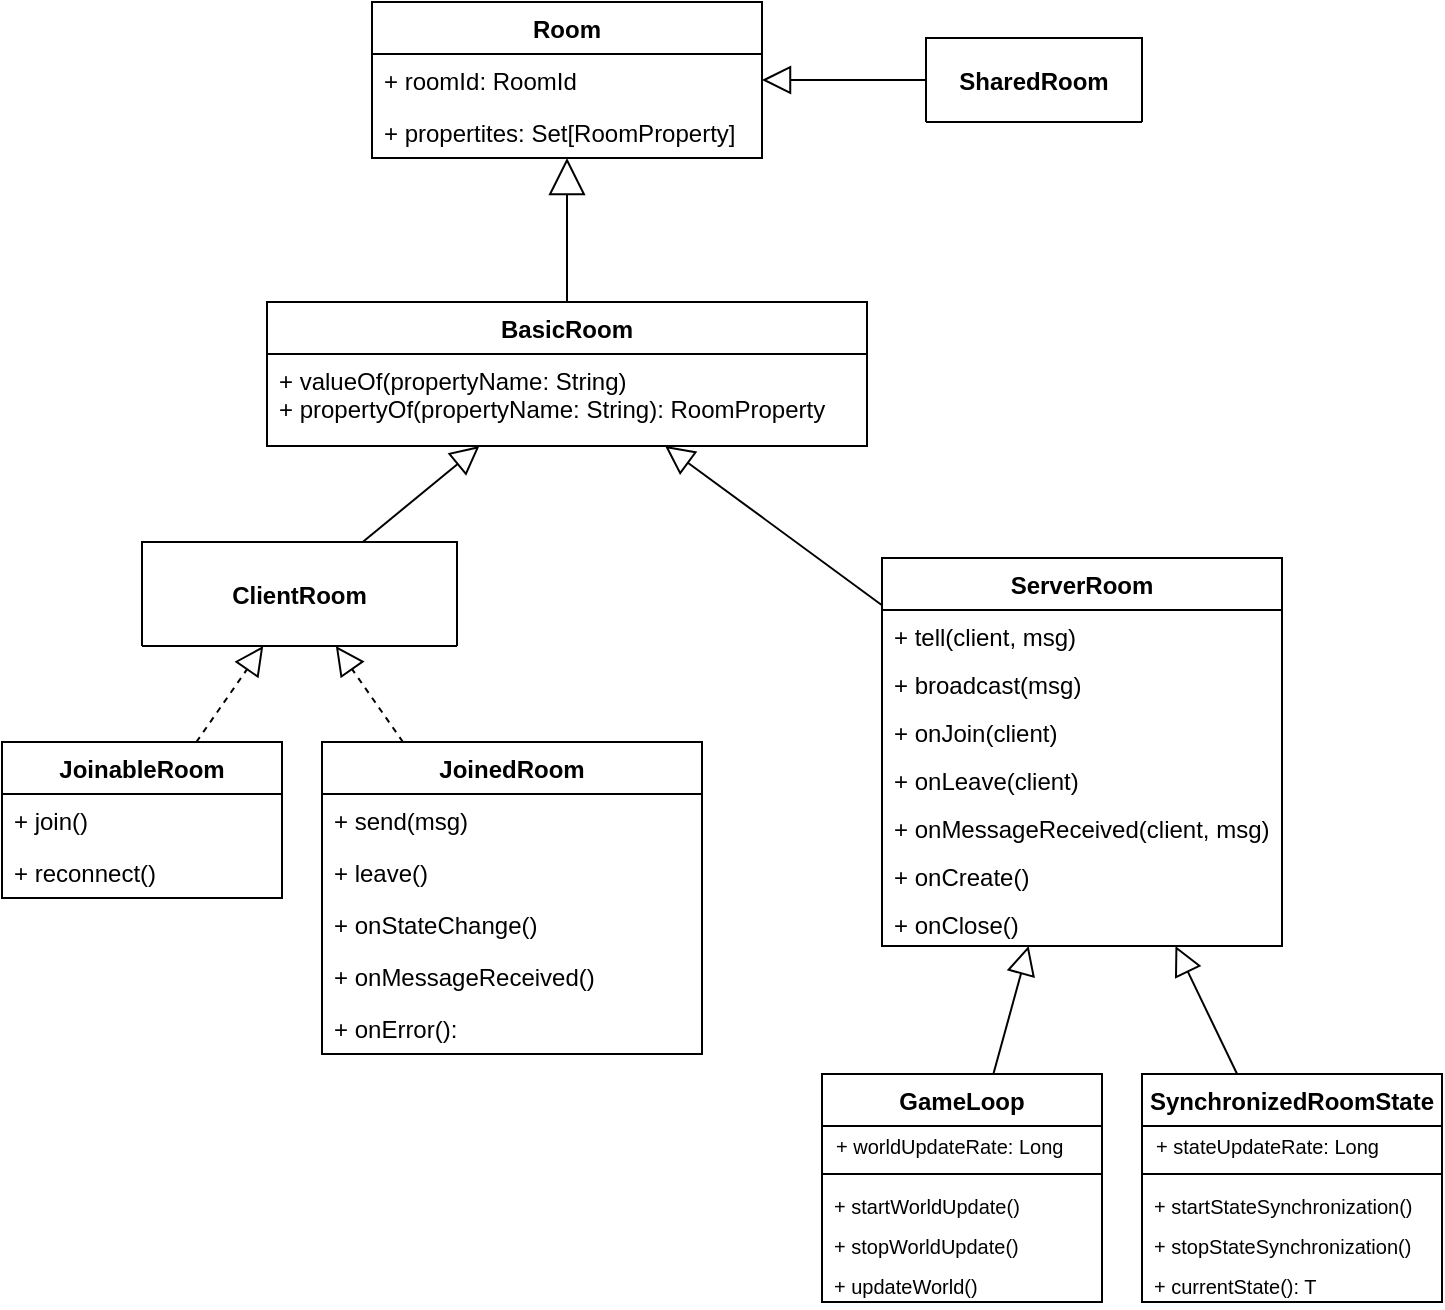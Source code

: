 <mxfile version="13.0.5" type="device" pages="4"><diagram id="ANvYU7w54oOPpQcC6ar3" name="detailed"><mxGraphModel dx="868" dy="482" grid="1" gridSize="10" guides="1" tooltips="1" connect="1" arrows="1" fold="1" page="1" pageScale="1" pageWidth="827" pageHeight="1169" math="0" shadow="0"><root><mxCell id="0"/><mxCell id="1" parent="0"/><mxCell id="Jf699cSOZhtAb6FgL5ux-11" value="" style="endArrow=block;endSize=16;endFill=0;html=1;entryX=0.5;entryY=1;entryDx=0;entryDy=0;" parent="1" source="Jf699cSOZhtAb6FgL5ux-7" target="Jf699cSOZhtAb6FgL5ux-2" edge="1"><mxGeometry width="160" relative="1" as="geometry"><mxPoint x="120" y="130" as="sourcePoint"/><mxPoint x="280" y="130" as="targetPoint"/></mxGeometry></mxCell><mxCell id="tL595lsRaXTVZxqntEhU-9" value="" style="endArrow=block;dashed=1;endFill=0;endSize=12;html=1;" parent="1" source="q564kaZNd2fOxG2c7eRx-20" target="q564kaZNd2fOxG2c7eRx-17" edge="1"><mxGeometry width="160" relative="1" as="geometry"><mxPoint x="140" y="330" as="sourcePoint"/><mxPoint x="246.012" y="352" as="targetPoint"/></mxGeometry></mxCell><mxCell id="Jf699cSOZhtAb6FgL5ux-2" value="Room" style="swimlane;fontStyle=1;align=center;verticalAlign=top;childLayout=stackLayout;horizontal=1;startSize=26;horizontalStack=0;resizeParent=1;resizeParentMax=0;resizeLast=0;collapsible=1;marginBottom=0;" parent="1" vertex="1"><mxGeometry x="305" y="20" width="195" height="78" as="geometry"/></mxCell><mxCell id="Jf699cSOZhtAb6FgL5ux-3" value="+ roomId: RoomId" style="text;strokeColor=none;fillColor=none;align=left;verticalAlign=top;spacingLeft=4;spacingRight=4;overflow=hidden;rotatable=0;points=[[0,0.5],[1,0.5]];portConstraint=eastwest;" parent="Jf699cSOZhtAb6FgL5ux-2" vertex="1"><mxGeometry y="26" width="195" height="26" as="geometry"/></mxCell><mxCell id="q564kaZNd2fOxG2c7eRx-1" value="+ propertites: Set[RoomProperty]" style="text;strokeColor=none;fillColor=none;align=left;verticalAlign=top;spacingLeft=4;spacingRight=4;overflow=hidden;rotatable=0;points=[[0,0.5],[1,0.5]];portConstraint=eastwest;" parent="Jf699cSOZhtAb6FgL5ux-2" vertex="1"><mxGeometry y="52" width="195" height="26" as="geometry"/></mxCell><mxCell id="q564kaZNd2fOxG2c7eRx-27" style="edgeStyle=none;rounded=0;orthogonalLoop=1;jettySize=auto;html=1;startSize=8;endArrow=block;endFill=0;endSize=12;dashed=1;" parent="1" source="q564kaZNd2fOxG2c7eRx-23" target="q564kaZNd2fOxG2c7eRx-17" edge="1"><mxGeometry relative="1" as="geometry"/></mxCell><mxCell id="q564kaZNd2fOxG2c7eRx-62" style="edgeStyle=none;rounded=0;orthogonalLoop=1;jettySize=auto;html=1;startSize=8;endArrow=block;endFill=0;endSize=12;fontSize=12;" parent="1" source="q564kaZNd2fOxG2c7eRx-17" target="Jf699cSOZhtAb6FgL5ux-7" edge="1"><mxGeometry relative="1" as="geometry"/></mxCell><mxCell id="q564kaZNd2fOxG2c7eRx-59" style="edgeStyle=none;rounded=0;orthogonalLoop=1;jettySize=auto;html=1;startSize=8;endArrow=block;endFill=0;endSize=12;fontSize=12;" parent="1" source="q564kaZNd2fOxG2c7eRx-37" target="Jf699cSOZhtAb6FgL5ux-7" edge="1"><mxGeometry relative="1" as="geometry"/></mxCell><mxCell id="Jf699cSOZhtAb6FgL5ux-7" value="BasicRoom" style="swimlane;fontStyle=1;align=center;verticalAlign=top;childLayout=stackLayout;horizontal=1;startSize=26;horizontalStack=0;resizeParent=1;resizeParentMax=0;resizeLast=0;collapsible=1;marginBottom=0;" parent="1" vertex="1"><mxGeometry x="252.5" y="170" width="300" height="72" as="geometry"/></mxCell><mxCell id="Jf699cSOZhtAb6FgL5ux-10" value="+ valueOf(propertyName: String)&#10;+ propertyOf(propertyName: String): RoomProperty" style="text;strokeColor=none;fillColor=none;align=left;verticalAlign=top;spacingLeft=4;spacingRight=4;overflow=hidden;rotatable=0;points=[[0,0.5],[1,0.5]];portConstraint=eastwest;" parent="Jf699cSOZhtAb6FgL5ux-7" vertex="1"><mxGeometry y="26" width="300" height="46" as="geometry"/></mxCell><mxCell id="OmDBJyFpYIPHmztJFAtA-1" value="SharedRoom" style="swimlane;fontStyle=1;align=center;verticalAlign=middle;childLayout=stackLayout;horizontal=1;startSize=52;horizontalStack=0;resizeParent=1;resizeParentMax=0;resizeLast=0;collapsible=1;marginBottom=0;" parent="1" vertex="1"><mxGeometry x="582" y="38" width="108" height="42" as="geometry"/></mxCell><mxCell id="q564kaZNd2fOxG2c7eRx-37" value="ServerRoom" style="swimlane;fontStyle=1;align=center;verticalAlign=top;childLayout=stackLayout;horizontal=1;startSize=26;horizontalStack=0;resizeParent=1;resizeParentMax=0;resizeLast=0;collapsible=1;marginBottom=0;labelBackgroundColor=#ffffff;fillColor=#ffffff;" parent="1" vertex="1"><mxGeometry x="560" y="298" width="200" height="194" as="geometry"/></mxCell><mxCell id="q564kaZNd2fOxG2c7eRx-40" value="+ tell(client, msg)&#10;" style="text;strokeColor=none;fillColor=none;align=left;verticalAlign=top;spacingLeft=4;spacingRight=4;overflow=hidden;rotatable=0;points=[[0,0.5],[1,0.5]];portConstraint=eastwest;fontSize=12;" parent="q564kaZNd2fOxG2c7eRx-37" vertex="1"><mxGeometry y="26" width="200" height="24" as="geometry"/></mxCell><mxCell id="q564kaZNd2fOxG2c7eRx-41" value="+ broadcast(msg)" style="text;strokeColor=none;fillColor=none;align=left;verticalAlign=top;spacingLeft=4;spacingRight=4;overflow=hidden;rotatable=0;points=[[0,0.5],[1,0.5]];portConstraint=eastwest;fontSize=12;" parent="q564kaZNd2fOxG2c7eRx-37" vertex="1"><mxGeometry y="50" width="200" height="24" as="geometry"/></mxCell><mxCell id="q564kaZNd2fOxG2c7eRx-42" value="+ onJoin(client)" style="text;strokeColor=none;fillColor=none;align=left;verticalAlign=top;spacingLeft=4;spacingRight=4;overflow=hidden;rotatable=0;points=[[0,0.5],[1,0.5]];portConstraint=eastwest;fontSize=12;" parent="q564kaZNd2fOxG2c7eRx-37" vertex="1"><mxGeometry y="74" width="200" height="24" as="geometry"/></mxCell><mxCell id="q564kaZNd2fOxG2c7eRx-43" value="+ onLeave(client)" style="text;strokeColor=none;fillColor=none;align=left;verticalAlign=top;spacingLeft=4;spacingRight=4;overflow=hidden;rotatable=0;points=[[0,0.5],[1,0.5]];portConstraint=eastwest;fontSize=12;" parent="q564kaZNd2fOxG2c7eRx-37" vertex="1"><mxGeometry y="98" width="200" height="24" as="geometry"/></mxCell><mxCell id="q564kaZNd2fOxG2c7eRx-44" value="+ onMessageReceived(client, msg)" style="text;strokeColor=none;fillColor=none;align=left;verticalAlign=top;spacingLeft=4;spacingRight=4;overflow=hidden;rotatable=0;points=[[0,0.5],[1,0.5]];portConstraint=eastwest;fontSize=12;" parent="q564kaZNd2fOxG2c7eRx-37" vertex="1"><mxGeometry y="122" width="200" height="24" as="geometry"/></mxCell><mxCell id="q564kaZNd2fOxG2c7eRx-45" value="+ onCreate()" style="text;strokeColor=none;fillColor=none;align=left;verticalAlign=top;spacingLeft=4;spacingRight=4;overflow=hidden;rotatable=0;points=[[0,0.5],[1,0.5]];portConstraint=eastwest;fontSize=12;" parent="q564kaZNd2fOxG2c7eRx-37" vertex="1"><mxGeometry y="146" width="200" height="24" as="geometry"/></mxCell><mxCell id="q564kaZNd2fOxG2c7eRx-46" value="+ onClose()" style="text;strokeColor=none;fillColor=none;align=left;verticalAlign=top;spacingLeft=4;spacingRight=4;overflow=hidden;rotatable=0;points=[[0,0.5],[1,0.5]];portConstraint=eastwest;fontSize=12;" parent="q564kaZNd2fOxG2c7eRx-37" vertex="1"><mxGeometry y="170" width="200" height="24" as="geometry"/></mxCell><mxCell id="q564kaZNd2fOxG2c7eRx-60" style="edgeStyle=none;rounded=0;orthogonalLoop=1;jettySize=auto;html=1;startSize=8;endArrow=block;endFill=0;endSize=12;fontSize=12;" parent="1" source="q564kaZNd2fOxG2c7eRx-47" target="q564kaZNd2fOxG2c7eRx-37" edge="1"><mxGeometry relative="1" as="geometry"/></mxCell><mxCell id="q564kaZNd2fOxG2c7eRx-61" style="edgeStyle=none;rounded=0;orthogonalLoop=1;jettySize=auto;html=1;startSize=8;endArrow=block;endFill=0;endSize=12;fontSize=12;" parent="1" source="q564kaZNd2fOxG2c7eRx-53" target="q564kaZNd2fOxG2c7eRx-37" edge="1"><mxGeometry relative="1" as="geometry"/></mxCell><mxCell id="q564kaZNd2fOxG2c7eRx-53" value="SynchronizedRoomState" style="swimlane;fontStyle=1;align=center;verticalAlign=top;childLayout=stackLayout;horizontal=1;startSize=26;horizontalStack=0;resizeParent=1;resizeParentMax=0;resizeLast=0;collapsible=1;marginBottom=0;labelBackgroundColor=none;" parent="1" vertex="1"><mxGeometry x="690" y="556" width="150" height="114" as="geometry"/></mxCell><mxCell id="q564kaZNd2fOxG2c7eRx-54" value="+ stateUpdateRate: Long" style="text;strokeColor=none;fillColor=none;align=left;verticalAlign=middle;spacingLeft=5;spacingRight=4;overflow=hidden;rotatable=0;points=[[0,0.5],[1,0.5]];portConstraint=eastwest;spacing=2;fontSize=10;" parent="q564kaZNd2fOxG2c7eRx-53" vertex="1"><mxGeometry y="26" width="150" height="20" as="geometry"/></mxCell><mxCell id="q564kaZNd2fOxG2c7eRx-55" value="" style="line;strokeWidth=1;fillColor=none;align=left;verticalAlign=middle;spacingTop=-1;spacingLeft=3;spacingRight=3;rotatable=0;labelPosition=right;points=[];portConstraint=eastwest;" parent="q564kaZNd2fOxG2c7eRx-53" vertex="1"><mxGeometry y="46" width="150" height="8" as="geometry"/></mxCell><mxCell id="q564kaZNd2fOxG2c7eRx-56" value="+ startStateSynchronization()" style="text;strokeColor=none;fillColor=none;align=left;verticalAlign=top;spacingLeft=4;spacingRight=4;overflow=hidden;rotatable=0;points=[[0,0.5],[1,0.5]];portConstraint=eastwest;fontSize=10;" parent="q564kaZNd2fOxG2c7eRx-53" vertex="1"><mxGeometry y="54" width="150" height="20" as="geometry"/></mxCell><mxCell id="q564kaZNd2fOxG2c7eRx-57" value="+ stopStateSynchronization()" style="text;strokeColor=none;fillColor=none;align=left;verticalAlign=top;spacingLeft=4;spacingRight=4;overflow=hidden;rotatable=0;points=[[0,0.5],[1,0.5]];portConstraint=eastwest;fontSize=10;" parent="q564kaZNd2fOxG2c7eRx-53" vertex="1"><mxGeometry y="74" width="150" height="20" as="geometry"/></mxCell><mxCell id="q564kaZNd2fOxG2c7eRx-58" value="+ currentState(): T" style="text;strokeColor=none;fillColor=none;align=left;verticalAlign=top;spacingLeft=4;spacingRight=4;overflow=hidden;rotatable=0;points=[[0,0.5],[1,0.5]];portConstraint=eastwest;fontSize=10;" parent="q564kaZNd2fOxG2c7eRx-53" vertex="1"><mxGeometry y="94" width="150" height="20" as="geometry"/></mxCell><mxCell id="q564kaZNd2fOxG2c7eRx-17" value="ClientRoom" style="swimlane;fontStyle=1;align=center;verticalAlign=middle;childLayout=stackLayout;horizontal=1;startSize=52;horizontalStack=0;resizeParent=1;resizeParentMax=0;resizeLast=0;collapsible=1;marginBottom=0;" parent="1" vertex="1"><mxGeometry x="190" y="290" width="157.5" height="52" as="geometry"/></mxCell><mxCell id="q564kaZNd2fOxG2c7eRx-23" value="JoinedRoom" style="swimlane;fontStyle=1;align=center;verticalAlign=top;childLayout=stackLayout;horizontal=1;startSize=26;horizontalStack=0;resizeParent=1;resizeParentMax=0;resizeLast=0;collapsible=1;marginBottom=0;" parent="1" vertex="1"><mxGeometry x="280" y="390" width="190" height="156" as="geometry"/></mxCell><mxCell id="q564kaZNd2fOxG2c7eRx-29" value="+ send(msg)" style="text;strokeColor=none;fillColor=none;align=left;verticalAlign=top;spacingLeft=4;spacingRight=4;overflow=hidden;rotatable=0;points=[[0,0.5],[1,0.5]];portConstraint=eastwest;" parent="q564kaZNd2fOxG2c7eRx-23" vertex="1"><mxGeometry y="26" width="190" height="26" as="geometry"/></mxCell><mxCell id="q564kaZNd2fOxG2c7eRx-28" value="+ leave()" style="text;strokeColor=none;fillColor=none;align=left;verticalAlign=top;spacingLeft=4;spacingRight=4;overflow=hidden;rotatable=0;points=[[0,0.5],[1,0.5]];portConstraint=eastwest;" parent="q564kaZNd2fOxG2c7eRx-23" vertex="1"><mxGeometry y="52" width="190" height="26" as="geometry"/></mxCell><mxCell id="q564kaZNd2fOxG2c7eRx-26" value="+ onStateChange()" style="text;strokeColor=none;fillColor=none;align=left;verticalAlign=top;spacingLeft=4;spacingRight=4;overflow=hidden;rotatable=0;points=[[0,0.5],[1,0.5]];portConstraint=eastwest;" parent="q564kaZNd2fOxG2c7eRx-23" vertex="1"><mxGeometry y="78" width="190" height="26" as="geometry"/></mxCell><mxCell id="q564kaZNd2fOxG2c7eRx-30" value="+ onMessageReceived()" style="text;strokeColor=none;fillColor=none;align=left;verticalAlign=top;spacingLeft=4;spacingRight=4;overflow=hidden;rotatable=0;points=[[0,0.5],[1,0.5]];portConstraint=eastwest;" parent="q564kaZNd2fOxG2c7eRx-23" vertex="1"><mxGeometry y="104" width="190" height="26" as="geometry"/></mxCell><mxCell id="q564kaZNd2fOxG2c7eRx-24" value="+ onError(): " style="text;strokeColor=none;fillColor=none;align=left;verticalAlign=top;spacingLeft=4;spacingRight=4;overflow=hidden;rotatable=0;points=[[0,0.5],[1,0.5]];portConstraint=eastwest;" parent="q564kaZNd2fOxG2c7eRx-23" vertex="1"><mxGeometry y="130" width="190" height="26" as="geometry"/></mxCell><mxCell id="q564kaZNd2fOxG2c7eRx-20" value="JoinableRoom" style="swimlane;fontStyle=1;align=center;verticalAlign=top;childLayout=stackLayout;horizontal=1;startSize=26;horizontalStack=0;resizeParent=1;resizeParentMax=0;resizeLast=0;collapsible=1;marginBottom=0;" parent="1" vertex="1"><mxGeometry x="120" y="390" width="140" height="78" as="geometry"/></mxCell><mxCell id="q564kaZNd2fOxG2c7eRx-21" value="+ join()" style="text;strokeColor=none;fillColor=none;align=left;verticalAlign=top;spacingLeft=4;spacingRight=4;overflow=hidden;rotatable=0;points=[[0,0.5],[1,0.5]];portConstraint=eastwest;" parent="q564kaZNd2fOxG2c7eRx-20" vertex="1"><mxGeometry y="26" width="140" height="26" as="geometry"/></mxCell><mxCell id="q564kaZNd2fOxG2c7eRx-22" value="+ reconnect()" style="text;strokeColor=none;fillColor=none;align=left;verticalAlign=top;spacingLeft=4;spacingRight=4;overflow=hidden;rotatable=0;points=[[0,0.5],[1,0.5]];portConstraint=eastwest;" parent="q564kaZNd2fOxG2c7eRx-20" vertex="1"><mxGeometry y="52" width="140" height="26" as="geometry"/></mxCell><mxCell id="q564kaZNd2fOxG2c7eRx-47" value="GameLoop" style="swimlane;fontStyle=1;align=center;verticalAlign=top;childLayout=stackLayout;horizontal=1;startSize=26;horizontalStack=0;resizeParent=1;resizeParentMax=0;resizeLast=0;collapsible=1;marginBottom=0;labelBackgroundColor=none;" parent="1" vertex="1"><mxGeometry x="530" y="556" width="140" height="114" as="geometry"/></mxCell><mxCell id="q564kaZNd2fOxG2c7eRx-48" value="+ worldUpdateRate: Long" style="text;strokeColor=none;fillColor=none;align=left;verticalAlign=middle;spacingLeft=5;spacingRight=4;overflow=hidden;rotatable=0;points=[[0,0.5],[1,0.5]];portConstraint=eastwest;spacing=2;fontSize=10;" parent="q564kaZNd2fOxG2c7eRx-47" vertex="1"><mxGeometry y="26" width="140" height="20" as="geometry"/></mxCell><mxCell id="q564kaZNd2fOxG2c7eRx-49" value="" style="line;strokeWidth=1;fillColor=none;align=left;verticalAlign=middle;spacingTop=-1;spacingLeft=3;spacingRight=3;rotatable=0;labelPosition=right;points=[];portConstraint=eastwest;" parent="q564kaZNd2fOxG2c7eRx-47" vertex="1"><mxGeometry y="46" width="140" height="8" as="geometry"/></mxCell><mxCell id="q564kaZNd2fOxG2c7eRx-50" value="+ startWorldUpdate()" style="text;strokeColor=none;fillColor=none;align=left;verticalAlign=top;spacingLeft=4;spacingRight=4;overflow=hidden;rotatable=0;points=[[0,0.5],[1,0.5]];portConstraint=eastwest;fontSize=10;" parent="q564kaZNd2fOxG2c7eRx-47" vertex="1"><mxGeometry y="54" width="140" height="20" as="geometry"/></mxCell><mxCell id="q564kaZNd2fOxG2c7eRx-51" value="+ stopWorldUpdate()" style="text;strokeColor=none;fillColor=none;align=left;verticalAlign=top;spacingLeft=4;spacingRight=4;overflow=hidden;rotatable=0;points=[[0,0.5],[1,0.5]];portConstraint=eastwest;fontSize=10;" parent="q564kaZNd2fOxG2c7eRx-47" vertex="1"><mxGeometry y="74" width="140" height="20" as="geometry"/></mxCell><mxCell id="q564kaZNd2fOxG2c7eRx-52" value="+ updateWorld()" style="text;strokeColor=none;fillColor=none;align=left;verticalAlign=top;spacingLeft=4;spacingRight=4;overflow=hidden;rotatable=0;points=[[0,0.5],[1,0.5]];portConstraint=eastwest;fontSize=10;" parent="q564kaZNd2fOxG2c7eRx-47" vertex="1"><mxGeometry y="94" width="140" height="20" as="geometry"/></mxCell><mxCell id="OmDBJyFpYIPHmztJFAtA-4" style="edgeStyle=none;rounded=0;orthogonalLoop=1;jettySize=auto;html=1;startSize=8;endArrow=block;endFill=0;endSize=12;fontSize=12;" parent="1" source="OmDBJyFpYIPHmztJFAtA-1" target="Jf699cSOZhtAb6FgL5ux-2" edge="1"><mxGeometry relative="1" as="geometry"/></mxCell></root></mxGraphModel></diagram><diagram id="nS-0k1jX-BRcm239sArv" name="Page-2"><mxGraphModel dx="868" dy="433" grid="1" gridSize="10" guides="1" tooltips="1" connect="1" arrows="1" fold="1" page="1" pageScale="1" pageWidth="827" pageHeight="1169" math="0" shadow="0"><root><mxCell id="82kG2fMaNfjDo4Lb9i8f-0"/><mxCell id="82kG2fMaNfjDo4Lb9i8f-1" parent="82kG2fMaNfjDo4Lb9i8f-0"/><mxCell id="82kG2fMaNfjDo4Lb9i8f-2" value="" style="endArrow=block;endSize=12;endFill=0;html=1;entryX=0.5;entryY=1;entryDx=0;entryDy=0;" parent="82kG2fMaNfjDo4Lb9i8f-1" source="82kG2fMaNfjDo4Lb9i8f-10" target="82kG2fMaNfjDo4Lb9i8f-4" edge="1"><mxGeometry width="160" relative="1" as="geometry"><mxPoint x="120" y="130" as="sourcePoint"/><mxPoint x="280" y="130" as="targetPoint"/></mxGeometry></mxCell><mxCell id="82kG2fMaNfjDo4Lb9i8f-3" value="" style="endArrow=block;dashed=1;endFill=0;endSize=12;html=1;" parent="82kG2fMaNfjDo4Lb9i8f-1" source="82kG2fMaNfjDo4Lb9i8f-35" target="82kG2fMaNfjDo4Lb9i8f-28" edge="1"><mxGeometry width="160" relative="1" as="geometry"><mxPoint x="140" y="330" as="sourcePoint"/><mxPoint x="246.012" y="352" as="targetPoint"/></mxGeometry></mxCell><mxCell id="82kG2fMaNfjDo4Lb9i8f-7" style="edgeStyle=none;rounded=0;orthogonalLoop=1;jettySize=auto;html=1;startSize=8;endArrow=block;endFill=0;endSize=12;dashed=1;" parent="82kG2fMaNfjDo4Lb9i8f-1" source="82kG2fMaNfjDo4Lb9i8f-29" target="82kG2fMaNfjDo4Lb9i8f-28" edge="1"><mxGeometry relative="1" as="geometry"/></mxCell><mxCell id="82kG2fMaNfjDo4Lb9i8f-8" style="edgeStyle=none;rounded=0;orthogonalLoop=1;jettySize=auto;html=1;startSize=8;endArrow=block;endFill=0;endSize=12;fontSize=12;" parent="82kG2fMaNfjDo4Lb9i8f-1" source="82kG2fMaNfjDo4Lb9i8f-28" target="82kG2fMaNfjDo4Lb9i8f-10" edge="1"><mxGeometry relative="1" as="geometry"/></mxCell><mxCell id="82kG2fMaNfjDo4Lb9i8f-9" style="edgeStyle=none;rounded=0;orthogonalLoop=1;jettySize=auto;html=1;startSize=8;endArrow=block;endFill=0;endSize=12;fontSize=12;" parent="82kG2fMaNfjDo4Lb9i8f-1" source="82kG2fMaNfjDo4Lb9i8f-12" target="82kG2fMaNfjDo4Lb9i8f-10" edge="1"><mxGeometry relative="1" as="geometry"/></mxCell><mxCell id="82kG2fMaNfjDo4Lb9i8f-20" style="edgeStyle=none;rounded=0;orthogonalLoop=1;jettySize=auto;html=1;startSize=8;endArrow=block;endFill=0;endSize=12;fontSize=12;" parent="82kG2fMaNfjDo4Lb9i8f-1" source="82kG2fMaNfjDo4Lb9i8f-38" target="82kG2fMaNfjDo4Lb9i8f-12" edge="1"><mxGeometry relative="1" as="geometry"/></mxCell><mxCell id="82kG2fMaNfjDo4Lb9i8f-21" style="edgeStyle=none;rounded=0;orthogonalLoop=1;jettySize=auto;html=1;startSize=8;endArrow=block;endFill=0;endSize=12;fontSize=12;" parent="82kG2fMaNfjDo4Lb9i8f-1" source="82kG2fMaNfjDo4Lb9i8f-22" target="82kG2fMaNfjDo4Lb9i8f-12" edge="1"><mxGeometry relative="1" as="geometry"/></mxCell><mxCell id="82kG2fMaNfjDo4Lb9i8f-28" value="ClientRoom" style="swimlane;fontStyle=1;align=center;verticalAlign=middle;childLayout=stackLayout;horizontal=1;startSize=52;horizontalStack=0;resizeParent=1;resizeParentMax=0;resizeLast=0;collapsible=1;marginBottom=0;" parent="82kG2fMaNfjDo4Lb9i8f-1" vertex="1"><mxGeometry x="190" y="290" width="125" height="50" as="geometry"/></mxCell><mxCell id="82kG2fMaNfjDo4Lb9i8f-10" value="BasicRoom" style="swimlane;fontStyle=1;align=center;verticalAlign=middle;childLayout=stackLayout;horizontal=1;startSize=72;horizontalStack=0;resizeParent=1;resizeParentMax=0;resizeLast=0;collapsible=1;marginBottom=0;" parent="82kG2fMaNfjDo4Lb9i8f-1" vertex="1"><mxGeometry x="333.75" y="180" width="125" height="50" as="geometry"/></mxCell><mxCell id="82kG2fMaNfjDo4Lb9i8f-35" value="JoinableRoom" style="swimlane;fontStyle=1;align=center;verticalAlign=middle;childLayout=stackLayout;horizontal=1;startSize=52;horizontalStack=0;resizeParent=1;resizeParentMax=0;resizeLast=0;collapsible=1;marginBottom=0;" parent="82kG2fMaNfjDo4Lb9i8f-1" vertex="1"><mxGeometry x="120" y="400" width="110" height="35" as="geometry"/></mxCell><mxCell id="82kG2fMaNfjDo4Lb9i8f-4" value="Room" style="swimlane;fontStyle=1;align=center;verticalAlign=middle;childLayout=stackLayout;horizontal=1;startSize=78;horizontalStack=0;resizeParent=1;resizeParentMax=0;resizeLast=0;collapsible=1;marginBottom=0;" parent="82kG2fMaNfjDo4Lb9i8f-1" vertex="1"><mxGeometry x="353.75" y="80" width="85" height="48" as="geometry"/></mxCell><mxCell id="82kG2fMaNfjDo4Lb9i8f-29" value="JoinedRoom" style="swimlane;fontStyle=1;align=center;verticalAlign=middle;childLayout=stackLayout;horizontal=1;startSize=52;horizontalStack=0;resizeParent=1;resizeParentMax=0;resizeLast=0;collapsible=1;marginBottom=0;" parent="82kG2fMaNfjDo4Lb9i8f-1" vertex="1"><mxGeometry x="280" y="400" width="110" height="35" as="geometry"/></mxCell><mxCell id="82kG2fMaNfjDo4Lb9i8f-12" value="ServerRoom" style="swimlane;fontStyle=1;align=center;verticalAlign=middle;childLayout=stackLayout;horizontal=1;startSize=50;horizontalStack=0;resizeParent=1;resizeParentMax=0;resizeLast=0;collapsible=1;marginBottom=0;labelBackgroundColor=#ffffff;fillColor=#ffffff;" parent="82kG2fMaNfjDo4Lb9i8f-1" vertex="1"><mxGeometry x="500" y="290" width="125" height="50" as="geometry"/></mxCell><mxCell id="82kG2fMaNfjDo4Lb9i8f-38" value="GameLoop" style="swimlane;fontStyle=1;align=center;verticalAlign=middle;childLayout=stackLayout;horizontal=1;startSize=35;horizontalStack=0;resizeParent=1;resizeParentMax=0;resizeLast=0;collapsible=1;marginBottom=0;labelBackgroundColor=none;" parent="82kG2fMaNfjDo4Lb9i8f-1" vertex="1"><mxGeometry x="430" y="400" width="140" height="35" as="geometry"/></mxCell><mxCell id="82kG2fMaNfjDo4Lb9i8f-22" value="SynchronizedRoomState" style="swimlane;fontStyle=1;align=center;verticalAlign=middle;childLayout=stackLayout;horizontal=1;startSize=35;horizontalStack=0;resizeParent=1;resizeParentMax=0;resizeLast=0;collapsible=1;marginBottom=0;labelBackgroundColor=none;" parent="82kG2fMaNfjDo4Lb9i8f-1" vertex="1"><mxGeometry x="580" y="400" width="150" height="35" as="geometry"/></mxCell></root></mxGraphModel></diagram><diagram id="jXuK49XHvOL2DQo-oeTp" name="Page-3"><mxGraphModel dx="868" dy="433" grid="1" gridSize="10" guides="1" tooltips="1" connect="1" arrows="1" fold="1" page="1" pageScale="1" pageWidth="827" pageHeight="1169" math="0" shadow="0"><root><mxCell id="lmc9ALdjlUcpM2SNsOKq-0"/><mxCell id="lmc9ALdjlUcpM2SNsOKq-1" parent="lmc9ALdjlUcpM2SNsOKq-0"/><mxCell id="lmc9ALdjlUcpM2SNsOKq-2" value="" style="endArrow=block;endSize=12;endFill=0;html=1;" parent="lmc9ALdjlUcpM2SNsOKq-1" source="lmc9ALdjlUcpM2SNsOKq-29" target="lmc9ALdjlUcpM2SNsOKq-4" edge="1"><mxGeometry width="160" relative="1" as="geometry"><mxPoint x="402.5" y="170" as="sourcePoint"/><mxPoint x="280" y="130" as="targetPoint"/></mxGeometry></mxCell><mxCell id="lmc9ALdjlUcpM2SNsOKq-9" style="edgeStyle=none;rounded=0;orthogonalLoop=1;jettySize=auto;html=1;startSize=8;endArrow=block;endFill=0;endSize=12;fontSize=12;" parent="lmc9ALdjlUcpM2SNsOKq-1" source="lmc9ALdjlUcpM2SNsOKq-13" target="lmc9ALdjlUcpM2SNsOKq-4" edge="1"><mxGeometry relative="1" as="geometry"><mxPoint x="451.548" y="242" as="targetPoint"/></mxGeometry></mxCell><mxCell id="lmc9ALdjlUcpM2SNsOKq-4" value="Room" style="swimlane;fontStyle=1;align=center;verticalAlign=top;childLayout=stackLayout;horizontal=1;startSize=26;horizontalStack=0;resizeParent=1;resizeParentMax=0;resizeLast=0;collapsible=1;marginBottom=0;" parent="lmc9ALdjlUcpM2SNsOKq-1" vertex="1"><mxGeometry x="316" y="20" width="195" height="78" as="geometry"/></mxCell><mxCell id="lmc9ALdjlUcpM2SNsOKq-5" value="+ roomId: RoomId" style="text;strokeColor=none;fillColor=none;align=left;verticalAlign=top;spacingLeft=4;spacingRight=4;overflow=hidden;rotatable=0;points=[[0,0.5],[1,0.5]];portConstraint=eastwest;" parent="lmc9ALdjlUcpM2SNsOKq-4" vertex="1"><mxGeometry y="26" width="195" height="26" as="geometry"/></mxCell><mxCell id="lmc9ALdjlUcpM2SNsOKq-6" value="+ propertites: Set[RoomProperty]" style="text;strokeColor=none;fillColor=none;align=left;verticalAlign=top;spacingLeft=4;spacingRight=4;overflow=hidden;rotatable=0;points=[[0,0.5],[1,0.5]];portConstraint=eastwest;" parent="lmc9ALdjlUcpM2SNsOKq-4" vertex="1"><mxGeometry y="52" width="195" height="26" as="geometry"/></mxCell><mxCell id="lmc9ALdjlUcpM2SNsOKq-29" value="ClientRoom" style="swimlane;fontStyle=1;align=center;verticalAlign=middle;childLayout=stackLayout;horizontal=1;startSize=52;horizontalStack=0;resizeParent=1;resizeParentMax=0;resizeLast=0;collapsible=1;marginBottom=0;" parent="lmc9ALdjlUcpM2SNsOKq-1" vertex="1"><mxGeometry x="284" y="149" width="130" height="52" as="geometry"/></mxCell><mxCell id="lmc9ALdjlUcpM2SNsOKq-13" value="ServerRoom" style="swimlane;fontStyle=1;align=center;verticalAlign=middle;childLayout=stackLayout;horizontal=1;startSize=50;horizontalStack=0;resizeParent=1;resizeParentMax=0;resizeLast=0;collapsible=1;marginBottom=0;labelBackgroundColor=#ffffff;fillColor=#ffffff;" parent="lmc9ALdjlUcpM2SNsOKq-1" vertex="1"><mxGeometry x="440" y="150" width="130" height="50" as="geometry"/></mxCell></root></mxGraphModel></diagram><diagram id="UWOGe96sFC5fvnwpxAq-" name="server"><mxGraphModel dx="1021" dy="567" grid="1" gridSize="10" guides="1" tooltips="1" connect="1" arrows="1" fold="1" page="1" pageScale="1" pageWidth="827" pageHeight="1169" math="0" shadow="0"><root><mxCell id="kCYz8bWBBVI4Hr_ZKfA5-0"/><mxCell id="kCYz8bWBBVI4Hr_ZKfA5-1" parent="kCYz8bWBBVI4Hr_ZKfA5-0"/><mxCell id="c1U2BXhjYqEPUL8S3MVg-0" value="Room" style="swimlane;fontStyle=1;align=center;verticalAlign=top;childLayout=stackLayout;horizontal=1;startSize=26;horizontalStack=0;resizeParent=1;resizeParentMax=0;resizeLast=0;collapsible=1;marginBottom=0;" parent="kCYz8bWBBVI4Hr_ZKfA5-1" vertex="1"><mxGeometry x="305" y="20" width="195" height="78" as="geometry"/></mxCell><mxCell id="c1U2BXhjYqEPUL8S3MVg-1" value="+ roomId: RoomId" style="text;strokeColor=none;fillColor=none;align=left;verticalAlign=top;spacingLeft=4;spacingRight=4;overflow=hidden;rotatable=0;points=[[0,0.5],[1,0.5]];portConstraint=eastwest;" parent="c1U2BXhjYqEPUL8S3MVg-0" vertex="1"><mxGeometry y="26" width="195" height="26" as="geometry"/></mxCell><mxCell id="c1U2BXhjYqEPUL8S3MVg-2" value="+ propertites: Set[RoomProperty]" style="text;strokeColor=none;fillColor=none;align=left;verticalAlign=top;spacingLeft=4;spacingRight=4;overflow=hidden;rotatable=0;points=[[0,0.5],[1,0.5]];portConstraint=eastwest;" parent="c1U2BXhjYqEPUL8S3MVg-0" vertex="1"><mxGeometry y="52" width="195" height="26" as="geometry"/></mxCell><mxCell id="c1U2BXhjYqEPUL8S3MVg-11" style="edgeStyle=none;rounded=0;orthogonalLoop=1;jettySize=auto;html=1;startSize=8;endArrow=block;endFill=0;endSize=12;fontSize=12;" parent="kCYz8bWBBVI4Hr_ZKfA5-1" source="c1U2BXhjYqEPUL8S3MVg-19" target="r9f8YnzCsqGr7gEaaDu9-0" edge="1"><mxGeometry relative="1" as="geometry"><mxPoint x="364.404" y="364.0" as="targetPoint"/></mxGeometry></mxCell><mxCell id="c1U2BXhjYqEPUL8S3MVg-12" style="edgeStyle=none;rounded=0;orthogonalLoop=1;jettySize=auto;html=1;startSize=8;endArrow=block;endFill=0;endSize=12;fontSize=12;" parent="kCYz8bWBBVI4Hr_ZKfA5-1" source="c1U2BXhjYqEPUL8S3MVg-13" target="r9f8YnzCsqGr7gEaaDu9-0" edge="1"><mxGeometry relative="1" as="geometry"><mxPoint x="442.271" y="364.0" as="targetPoint"/></mxGeometry></mxCell><mxCell id="c1U2BXhjYqEPUL8S3MVg-25" style="rounded=0;orthogonalLoop=1;jettySize=auto;html=1;endArrow=block;endFill=0;startSize=10;endSize=12;exitX=0.556;exitY=0.041;exitDx=0;exitDy=0;exitPerimeter=0;" parent="kCYz8bWBBVI4Hr_ZKfA5-1" source="r9f8YnzCsqGr7gEaaDu9-0" target="c1U2BXhjYqEPUL8S3MVg-0" edge="1"><mxGeometry relative="1" as="geometry"><mxPoint x="401.166" y="170" as="sourcePoint"/></mxGeometry></mxCell><mxCell id="HiVlQtQ1CVjseC2JWSwl-21" style="rounded=0;orthogonalLoop=1;jettySize=auto;html=1;endArrow=block;endFill=0;endSize=12;edgeStyle=orthogonalEdgeStyle;" edge="1" parent="kCYz8bWBBVI4Hr_ZKfA5-1" source="r9f8YnzCsqGr7gEaaDu9-0" target="HiVlQtQ1CVjseC2JWSwl-17"><mxGeometry relative="1" as="geometry"><Array as="points"><mxPoint x="330" y="110"/></Array></mxGeometry></mxCell><mxCell id="HiVlQtQ1CVjseC2JWSwl-22" style="edgeStyle=none;rounded=0;orthogonalLoop=1;jettySize=auto;html=1;endArrow=block;endFill=0;endSize=12;" edge="1" parent="kCYz8bWBBVI4Hr_ZKfA5-1" source="r9f8YnzCsqGr7gEaaDu9-0" target="HiVlQtQ1CVjseC2JWSwl-6"><mxGeometry relative="1" as="geometry"/></mxCell><mxCell id="HiVlQtQ1CVjseC2JWSwl-23" style="edgeStyle=none;rounded=0;orthogonalLoop=1;jettySize=auto;html=1;endArrow=block;endFill=0;endSize=12;" edge="1" parent="kCYz8bWBBVI4Hr_ZKfA5-1" source="r9f8YnzCsqGr7gEaaDu9-0" target="HiVlQtQ1CVjseC2JWSwl-9"><mxGeometry relative="1" as="geometry"/></mxCell><mxCell id="HiVlQtQ1CVjseC2JWSwl-24" style="edgeStyle=orthogonalEdgeStyle;rounded=0;orthogonalLoop=1;jettySize=auto;html=1;endArrow=block;endFill=0;endSize=12;" edge="1" parent="kCYz8bWBBVI4Hr_ZKfA5-1" source="r9f8YnzCsqGr7gEaaDu9-0" target="HiVlQtQ1CVjseC2JWSwl-12"><mxGeometry relative="1" as="geometry"><Array as="points"><mxPoint x="320" y="419"/></Array></mxGeometry></mxCell><mxCell id="r9f8YnzCsqGr7gEaaDu9-0" value="ServerRoom" style="swimlane;fontStyle=3;align=center;verticalAlign=top;childLayout=stackLayout;horizontal=1;startSize=26;horizontalStack=0;resizeParent=1;resizeParentMax=0;resizeLast=0;collapsible=1;marginBottom=0;labelBackgroundColor=#ffffff;fillColor=#ffffff;" parent="kCYz8bWBBVI4Hr_ZKfA5-1" vertex="1"><mxGeometry x="305" y="130" width="180" height="242" as="geometry"/></mxCell><mxCell id="r9f8YnzCsqGr7gEaaDu9-1" value="+ addClient(client)" style="text;strokeColor=none;fillColor=none;align=left;verticalAlign=top;spacingLeft=4;spacingRight=4;overflow=hidden;rotatable=0;points=[[0,0.5],[1,0.5]];portConstraint=eastwest;fontSize=10;labelBackgroundColor=none;" parent="r9f8YnzCsqGr7gEaaDu9-0" vertex="1"><mxGeometry y="26" width="180" height="24" as="geometry"/></mxCell><mxCell id="r9f8YnzCsqGr7gEaaDu9-2" value="+ removeClient(client)&#10;" style="text;strokeColor=none;fillColor=none;align=left;verticalAlign=top;spacingLeft=4;spacingRight=4;overflow=hidden;rotatable=0;points=[[0,0.5],[1,0.5]];portConstraint=eastwest;fontSize=10;" parent="r9f8YnzCsqGr7gEaaDu9-0" vertex="1"><mxGeometry y="50" width="180" height="24" as="geometry"/></mxCell><mxCell id="r9f8YnzCsqGr7gEaaDu9-3" value="+ tell(client, msg)&#10;" style="text;strokeColor=none;fillColor=none;align=left;verticalAlign=top;spacingLeft=4;spacingRight=4;overflow=hidden;rotatable=0;points=[[0,0.5],[1,0.5]];portConstraint=eastwest;fontSize=10;" parent="r9f8YnzCsqGr7gEaaDu9-0" vertex="1"><mxGeometry y="74" width="180" height="24" as="geometry"/></mxCell><mxCell id="r9f8YnzCsqGr7gEaaDu9-4" value="+ broadcast(msg)" style="text;strokeColor=none;fillColor=none;align=left;verticalAlign=top;spacingLeft=4;spacingRight=4;overflow=hidden;rotatable=0;points=[[0,0.5],[1,0.5]];portConstraint=eastwest;fontSize=10;" parent="r9f8YnzCsqGr7gEaaDu9-0" vertex="1"><mxGeometry y="98" width="180" height="24" as="geometry"/></mxCell><mxCell id="r9f8YnzCsqGr7gEaaDu9-5" value="+ onJoin(client)" style="text;strokeColor=none;fillColor=none;align=left;verticalAlign=top;spacingLeft=4;spacingRight=4;overflow=hidden;rotatable=0;points=[[0,0.5],[1,0.5]];portConstraint=eastwest;fontSize=10;fontStyle=2" parent="r9f8YnzCsqGr7gEaaDu9-0" vertex="1"><mxGeometry y="122" width="180" height="24" as="geometry"/></mxCell><mxCell id="r9f8YnzCsqGr7gEaaDu9-6" value="+ onLeave(client)" style="text;strokeColor=none;fillColor=none;align=left;verticalAlign=top;spacingLeft=4;spacingRight=4;overflow=hidden;rotatable=0;points=[[0,0.5],[1,0.5]];portConstraint=eastwest;fontSize=10;fontStyle=2" parent="r9f8YnzCsqGr7gEaaDu9-0" vertex="1"><mxGeometry y="146" width="180" height="24" as="geometry"/></mxCell><mxCell id="r9f8YnzCsqGr7gEaaDu9-7" value="+ onMessageReceived(client, msg)" style="text;strokeColor=none;fillColor=none;align=left;verticalAlign=top;spacingLeft=4;spacingRight=4;overflow=hidden;rotatable=0;points=[[0,0.5],[1,0.5]];portConstraint=eastwest;fontSize=10;fontStyle=2" parent="r9f8YnzCsqGr7gEaaDu9-0" vertex="1"><mxGeometry y="170" width="180" height="24" as="geometry"/></mxCell><mxCell id="r9f8YnzCsqGr7gEaaDu9-8" value="+ onCreate()" style="text;strokeColor=none;fillColor=none;align=left;verticalAlign=top;spacingLeft=4;spacingRight=4;overflow=hidden;rotatable=0;points=[[0,0.5],[1,0.5]];portConstraint=eastwest;fontSize=10;fontStyle=2" parent="r9f8YnzCsqGr7gEaaDu9-0" vertex="1"><mxGeometry y="194" width="180" height="24" as="geometry"/></mxCell><mxCell id="r9f8YnzCsqGr7gEaaDu9-9" value="+ onClose()" style="text;strokeColor=none;fillColor=none;align=left;verticalAlign=top;spacingLeft=4;spacingRight=4;overflow=hidden;rotatable=0;points=[[0,0.5],[1,0.5]];portConstraint=eastwest;fontSize=10;fontStyle=2" parent="r9f8YnzCsqGr7gEaaDu9-0" vertex="1"><mxGeometry y="218" width="180" height="24" as="geometry"/></mxCell><mxCell id="c1U2BXhjYqEPUL8S3MVg-13" value="SynchronizedRoomState" style="swimlane;fontStyle=3;align=center;verticalAlign=top;childLayout=stackLayout;horizontal=1;startSize=26;horizontalStack=0;resizeParent=1;resizeParentMax=0;resizeLast=0;collapsible=1;marginBottom=0;labelBackgroundColor=none;" parent="kCYz8bWBBVI4Hr_ZKfA5-1" vertex="1"><mxGeometry x="560" y="130" width="150" height="114" as="geometry"/></mxCell><mxCell id="c1U2BXhjYqEPUL8S3MVg-14" value="+ stateUpdateRate: Long" style="text;strokeColor=none;fillColor=none;align=left;verticalAlign=middle;spacingLeft=5;spacingRight=4;overflow=hidden;rotatable=0;points=[[0,0.5],[1,0.5]];portConstraint=eastwest;spacing=2;fontSize=10;" parent="c1U2BXhjYqEPUL8S3MVg-13" vertex="1"><mxGeometry y="26" width="150" height="20" as="geometry"/></mxCell><mxCell id="c1U2BXhjYqEPUL8S3MVg-15" value="" style="line;strokeWidth=1;fillColor=none;align=left;verticalAlign=middle;spacingTop=-1;spacingLeft=3;spacingRight=3;rotatable=0;labelPosition=right;points=[];portConstraint=eastwest;" parent="c1U2BXhjYqEPUL8S3MVg-13" vertex="1"><mxGeometry y="46" width="150" height="8" as="geometry"/></mxCell><mxCell id="c1U2BXhjYqEPUL8S3MVg-16" value="+ startStateSynchronization()" style="text;strokeColor=none;fillColor=none;align=left;verticalAlign=top;spacingLeft=4;spacingRight=4;overflow=hidden;rotatable=0;points=[[0,0.5],[1,0.5]];portConstraint=eastwest;fontSize=10;" parent="c1U2BXhjYqEPUL8S3MVg-13" vertex="1"><mxGeometry y="54" width="150" height="20" as="geometry"/></mxCell><mxCell id="c1U2BXhjYqEPUL8S3MVg-17" value="+ stopStateSynchronization()" style="text;strokeColor=none;fillColor=none;align=left;verticalAlign=top;spacingLeft=4;spacingRight=4;overflow=hidden;rotatable=0;points=[[0,0.5],[1,0.5]];portConstraint=eastwest;fontSize=10;" parent="c1U2BXhjYqEPUL8S3MVg-13" vertex="1"><mxGeometry y="74" width="150" height="20" as="geometry"/></mxCell><mxCell id="c1U2BXhjYqEPUL8S3MVg-18" value="+ currentState(): T" style="text;strokeColor=none;fillColor=none;align=left;verticalAlign=top;spacingLeft=4;spacingRight=4;overflow=hidden;rotatable=0;points=[[0,0.5],[1,0.5]];portConstraint=eastwest;fontSize=10;" parent="c1U2BXhjYqEPUL8S3MVg-13" vertex="1"><mxGeometry y="94" width="150" height="20" as="geometry"/></mxCell><mxCell id="c1U2BXhjYqEPUL8S3MVg-19" value="GameLoop" style="swimlane;fontStyle=3;align=center;verticalAlign=top;childLayout=stackLayout;horizontal=1;startSize=26;horizontalStack=0;resizeParent=1;resizeParentMax=0;resizeLast=0;collapsible=1;marginBottom=0;labelBackgroundColor=none;" parent="kCYz8bWBBVI4Hr_ZKfA5-1" vertex="1"><mxGeometry x="560" y="258" width="150" height="114" as="geometry"/></mxCell><mxCell id="c1U2BXhjYqEPUL8S3MVg-20" value="+ worldUpdateRate: Long" style="text;strokeColor=none;fillColor=none;align=left;verticalAlign=middle;spacingLeft=5;spacingRight=4;overflow=hidden;rotatable=0;points=[[0,0.5],[1,0.5]];portConstraint=eastwest;spacing=2;fontSize=10;" parent="c1U2BXhjYqEPUL8S3MVg-19" vertex="1"><mxGeometry y="26" width="150" height="20" as="geometry"/></mxCell><mxCell id="c1U2BXhjYqEPUL8S3MVg-21" value="" style="line;strokeWidth=1;fillColor=none;align=left;verticalAlign=middle;spacingTop=-1;spacingLeft=3;spacingRight=3;rotatable=0;labelPosition=right;points=[];portConstraint=eastwest;" parent="c1U2BXhjYqEPUL8S3MVg-19" vertex="1"><mxGeometry y="46" width="150" height="8" as="geometry"/></mxCell><mxCell id="c1U2BXhjYqEPUL8S3MVg-22" value="+ startWorldUpdate()" style="text;strokeColor=none;fillColor=none;align=left;verticalAlign=top;spacingLeft=4;spacingRight=4;overflow=hidden;rotatable=0;points=[[0,0.5],[1,0.5]];portConstraint=eastwest;fontSize=10;" parent="c1U2BXhjYqEPUL8S3MVg-19" vertex="1"><mxGeometry y="54" width="150" height="20" as="geometry"/></mxCell><mxCell id="c1U2BXhjYqEPUL8S3MVg-23" value="+ stopWorldUpdate()" style="text;strokeColor=none;fillColor=none;align=left;verticalAlign=top;spacingLeft=4;spacingRight=4;overflow=hidden;rotatable=0;points=[[0,0.5],[1,0.5]];portConstraint=eastwest;fontSize=10;" parent="c1U2BXhjYqEPUL8S3MVg-19" vertex="1"><mxGeometry y="74" width="150" height="20" as="geometry"/></mxCell><mxCell id="c1U2BXhjYqEPUL8S3MVg-24" value="+ updateWorld()" style="text;strokeColor=none;fillColor=none;align=left;verticalAlign=top;spacingLeft=4;spacingRight=4;overflow=hidden;rotatable=0;points=[[0,0.5],[1,0.5]];portConstraint=eastwest;fontSize=10;" parent="c1U2BXhjYqEPUL8S3MVg-19" vertex="1"><mxGeometry y="94" width="150" height="20" as="geometry"/></mxCell><mxCell id="X710KURd7KGgQAy5JxzG-1" value="T" style="rounded=0;whiteSpace=wrap;html=1;fillColor=#ffffff;dashed=1;" parent="kCYz8bWBBVI4Hr_ZKfA5-1" vertex="1"><mxGeometry x="700" y="110" width="32" height="30" as="geometry"/></mxCell><mxCell id="HiVlQtQ1CVjseC2JWSwl-6" value="PrivateRoomSupport" style="swimlane;fontStyle=3;align=center;verticalAlign=top;childLayout=stackLayout;horizontal=1;startSize=26;horizontalStack=0;resizeParent=1;resizeParentMax=0;resizeLast=0;collapsible=1;marginBottom=0;" vertex="1" parent="kCYz8bWBBVI4Hr_ZKfA5-1"><mxGeometry x="30" y="154" width="195" height="104" as="geometry"/></mxCell><mxCell id="HiVlQtQ1CVjseC2JWSwl-16" value="+ isPrivate()" style="text;strokeColor=none;fillColor=none;align=left;verticalAlign=top;spacingLeft=4;spacingRight=4;overflow=hidden;rotatable=0;points=[[0,0.5],[1,0.5]];portConstraint=eastwest;" vertex="1" parent="HiVlQtQ1CVjseC2JWSwl-6"><mxGeometry y="26" width="195" height="26" as="geometry"/></mxCell><mxCell id="HiVlQtQ1CVjseC2JWSwl-7" value="+ makePublic()" style="text;strokeColor=none;fillColor=none;align=left;verticalAlign=top;spacingLeft=4;spacingRight=4;overflow=hidden;rotatable=0;points=[[0,0.5],[1,0.5]];portConstraint=eastwest;" vertex="1" parent="HiVlQtQ1CVjseC2JWSwl-6"><mxGeometry y="52" width="195" height="26" as="geometry"/></mxCell><mxCell id="HiVlQtQ1CVjseC2JWSwl-8" value="+ makePrivate()" style="text;strokeColor=none;fillColor=none;align=left;verticalAlign=top;spacingLeft=4;spacingRight=4;overflow=hidden;rotatable=0;points=[[0,0.5],[1,0.5]];portConstraint=eastwest;" vertex="1" parent="HiVlQtQ1CVjseC2JWSwl-6"><mxGeometry y="78" width="195" height="26" as="geometry"/></mxCell><mxCell id="HiVlQtQ1CVjseC2JWSwl-17" value="MatchmakingSupport" style="swimlane;fontStyle=3;align=center;verticalAlign=top;childLayout=stackLayout;horizontal=1;startSize=26;horizontalStack=0;resizeParent=1;resizeParentMax=0;resizeLast=0;collapsible=1;marginBottom=0;" vertex="1" parent="kCYz8bWBBVI4Hr_ZKfA5-1"><mxGeometry x="30" y="62" width="195" height="78" as="geometry"/></mxCell><mxCell id="HiVlQtQ1CVjseC2JWSwl-18" value="+ matchmakingGroups()" style="text;strokeColor=none;fillColor=none;align=left;verticalAlign=top;spacingLeft=4;spacingRight=4;overflow=hidden;rotatable=0;points=[[0,0.5],[1,0.5]];portConstraint=eastwest;" vertex="1" parent="HiVlQtQ1CVjseC2JWSwl-17"><mxGeometry y="26" width="195" height="26" as="geometry"/></mxCell><mxCell id="HiVlQtQ1CVjseC2JWSwl-19" value="+ isMatchmakingEnabled()" style="text;strokeColor=none;fillColor=none;align=left;verticalAlign=top;spacingLeft=4;spacingRight=4;overflow=hidden;rotatable=0;points=[[0,0.5],[1,0.5]];portConstraint=eastwest;" vertex="1" parent="HiVlQtQ1CVjseC2JWSwl-17"><mxGeometry y="52" width="195" height="26" as="geometry"/></mxCell><mxCell id="HiVlQtQ1CVjseC2JWSwl-9" value="RoomLockingSupport" style="swimlane;fontStyle=3;align=center;verticalAlign=top;childLayout=stackLayout;horizontal=1;startSize=26;horizontalStack=0;resizeParent=1;resizeParentMax=0;resizeLast=0;collapsible=1;marginBottom=0;" vertex="1" parent="kCYz8bWBBVI4Hr_ZKfA5-1"><mxGeometry x="30" y="268" width="195" height="104" as="geometry"/></mxCell><mxCell id="HiVlQtQ1CVjseC2JWSwl-15" value="+ isLocked()" style="text;strokeColor=none;fillColor=none;align=left;verticalAlign=top;spacingLeft=4;spacingRight=4;overflow=hidden;rotatable=0;points=[[0,0.5],[1,0.5]];portConstraint=eastwest;" vertex="1" parent="HiVlQtQ1CVjseC2JWSwl-9"><mxGeometry y="26" width="195" height="26" as="geometry"/></mxCell><mxCell id="HiVlQtQ1CVjseC2JWSwl-10" value="+ lock()" style="text;strokeColor=none;fillColor=none;align=left;verticalAlign=top;spacingLeft=4;spacingRight=4;overflow=hidden;rotatable=0;points=[[0,0.5],[1,0.5]];portConstraint=eastwest;" vertex="1" parent="HiVlQtQ1CVjseC2JWSwl-9"><mxGeometry y="52" width="195" height="26" as="geometry"/></mxCell><mxCell id="HiVlQtQ1CVjseC2JWSwl-11" value="+ unlock()" style="text;strokeColor=none;fillColor=none;align=left;verticalAlign=top;spacingLeft=4;spacingRight=4;overflow=hidden;rotatable=0;points=[[0,0.5],[1,0.5]];portConstraint=eastwest;" vertex="1" parent="HiVlQtQ1CVjseC2JWSwl-9"><mxGeometry y="78" width="195" height="26" as="geometry"/></mxCell><mxCell id="HiVlQtQ1CVjseC2JWSwl-12" value="ReconnectionSupport" style="swimlane;fontStyle=3;align=center;verticalAlign=top;childLayout=stackLayout;horizontal=1;startSize=26;horizontalStack=0;resizeParent=1;resizeParentMax=0;resizeLast=0;collapsible=1;marginBottom=0;" vertex="1" parent="kCYz8bWBBVI4Hr_ZKfA5-1"><mxGeometry x="30" y="380" width="195" height="78" as="geometry"/></mxCell><mxCell id="HiVlQtQ1CVjseC2JWSwl-13" value="+ tryReconnectClient(client)" style="text;strokeColor=none;fillColor=none;align=left;verticalAlign=top;spacingLeft=4;spacingRight=4;overflow=hidden;rotatable=0;points=[[0,0.5],[1,0.5]];portConstraint=eastwest;" vertex="1" parent="HiVlQtQ1CVjseC2JWSwl-12"><mxGeometry y="26" width="195" height="26" as="geometry"/></mxCell><mxCell id="HiVlQtQ1CVjseC2JWSwl-14" value="+ allowReconnection(client,time)" style="text;strokeColor=none;fillColor=none;align=left;verticalAlign=top;spacingLeft=4;spacingRight=4;overflow=hidden;rotatable=0;points=[[0,0.5],[1,0.5]];portConstraint=eastwest;" vertex="1" parent="HiVlQtQ1CVjseC2JWSwl-12"><mxGeometry y="52" width="195" height="26" as="geometry"/></mxCell></root></mxGraphModel></diagram></mxfile>